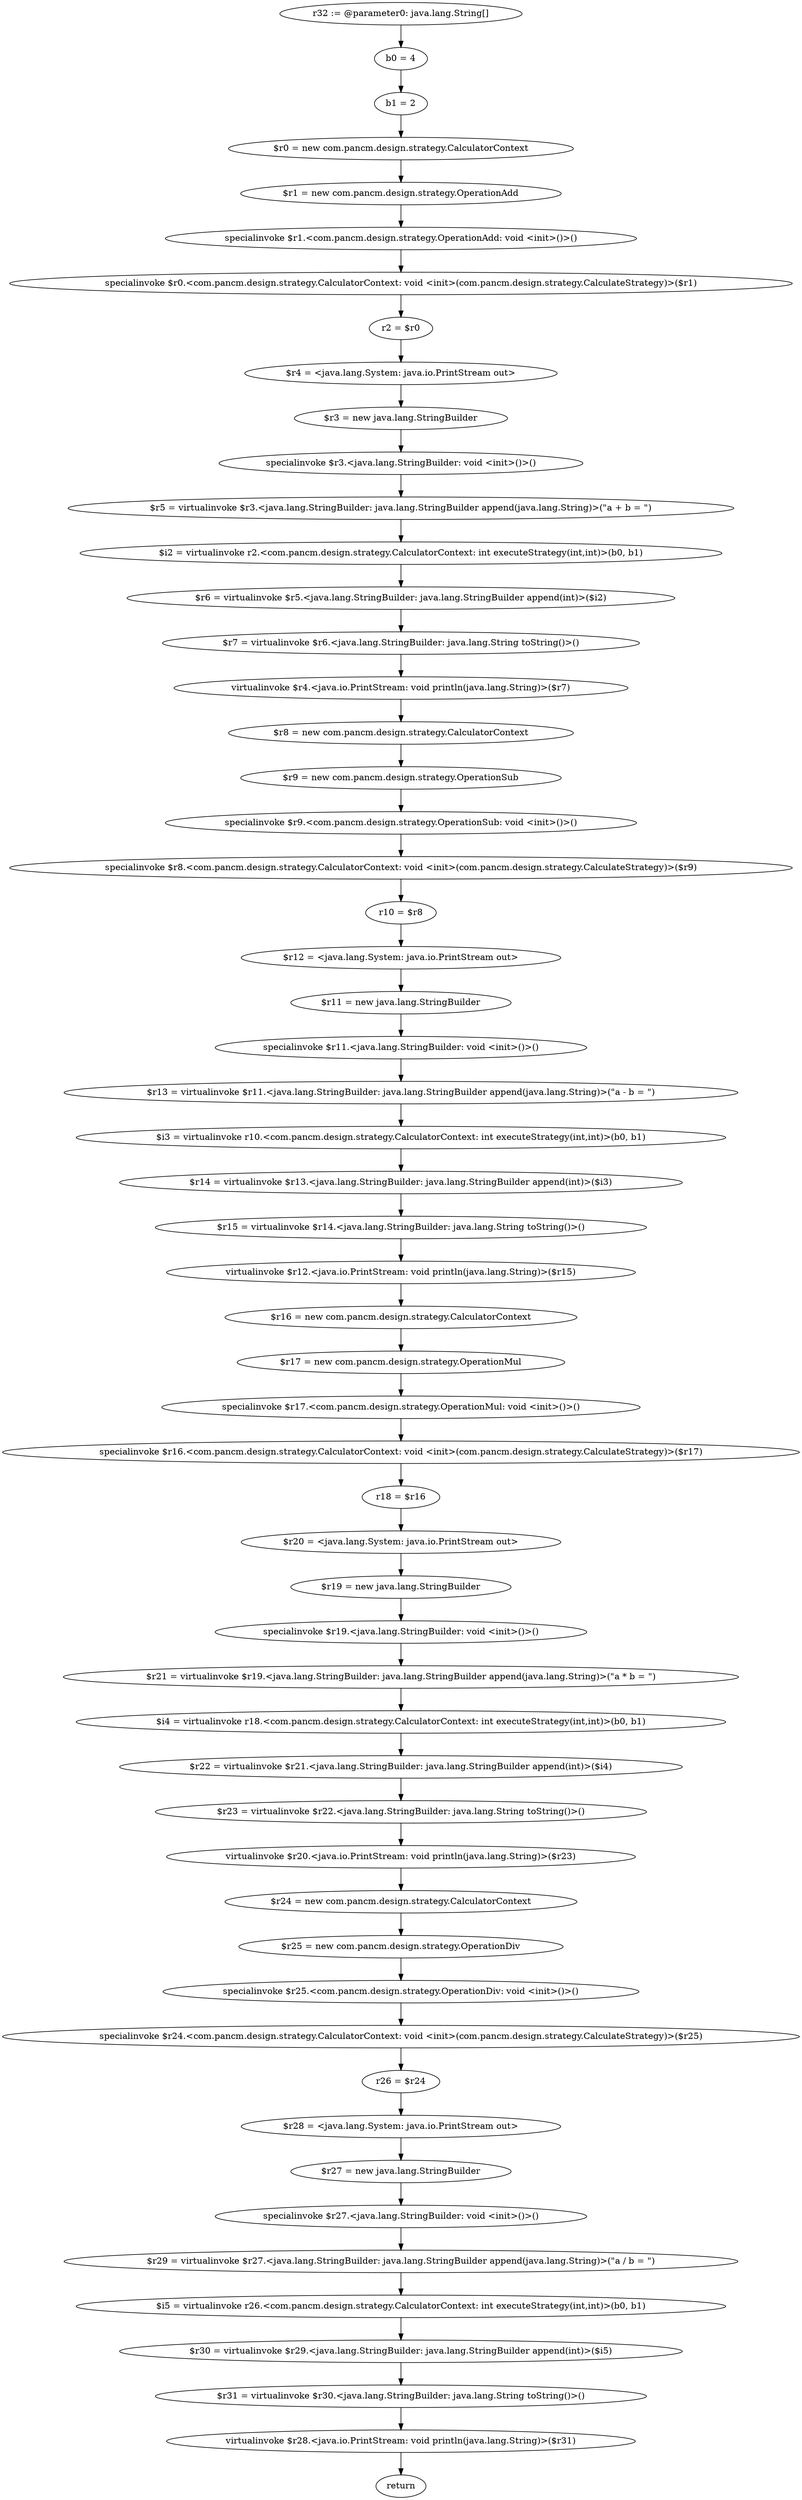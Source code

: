 digraph "unitGraph" {
    "r32 := @parameter0: java.lang.String[]"
    "b0 = 4"
    "b1 = 2"
    "$r0 = new com.pancm.design.strategy.CalculatorContext"
    "$r1 = new com.pancm.design.strategy.OperationAdd"
    "specialinvoke $r1.<com.pancm.design.strategy.OperationAdd: void <init>()>()"
    "specialinvoke $r0.<com.pancm.design.strategy.CalculatorContext: void <init>(com.pancm.design.strategy.CalculateStrategy)>($r1)"
    "r2 = $r0"
    "$r4 = <java.lang.System: java.io.PrintStream out>"
    "$r3 = new java.lang.StringBuilder"
    "specialinvoke $r3.<java.lang.StringBuilder: void <init>()>()"
    "$r5 = virtualinvoke $r3.<java.lang.StringBuilder: java.lang.StringBuilder append(java.lang.String)>(\"a + b = \")"
    "$i2 = virtualinvoke r2.<com.pancm.design.strategy.CalculatorContext: int executeStrategy(int,int)>(b0, b1)"
    "$r6 = virtualinvoke $r5.<java.lang.StringBuilder: java.lang.StringBuilder append(int)>($i2)"
    "$r7 = virtualinvoke $r6.<java.lang.StringBuilder: java.lang.String toString()>()"
    "virtualinvoke $r4.<java.io.PrintStream: void println(java.lang.String)>($r7)"
    "$r8 = new com.pancm.design.strategy.CalculatorContext"
    "$r9 = new com.pancm.design.strategy.OperationSub"
    "specialinvoke $r9.<com.pancm.design.strategy.OperationSub: void <init>()>()"
    "specialinvoke $r8.<com.pancm.design.strategy.CalculatorContext: void <init>(com.pancm.design.strategy.CalculateStrategy)>($r9)"
    "r10 = $r8"
    "$r12 = <java.lang.System: java.io.PrintStream out>"
    "$r11 = new java.lang.StringBuilder"
    "specialinvoke $r11.<java.lang.StringBuilder: void <init>()>()"
    "$r13 = virtualinvoke $r11.<java.lang.StringBuilder: java.lang.StringBuilder append(java.lang.String)>(\"a - b = \")"
    "$i3 = virtualinvoke r10.<com.pancm.design.strategy.CalculatorContext: int executeStrategy(int,int)>(b0, b1)"
    "$r14 = virtualinvoke $r13.<java.lang.StringBuilder: java.lang.StringBuilder append(int)>($i3)"
    "$r15 = virtualinvoke $r14.<java.lang.StringBuilder: java.lang.String toString()>()"
    "virtualinvoke $r12.<java.io.PrintStream: void println(java.lang.String)>($r15)"
    "$r16 = new com.pancm.design.strategy.CalculatorContext"
    "$r17 = new com.pancm.design.strategy.OperationMul"
    "specialinvoke $r17.<com.pancm.design.strategy.OperationMul: void <init>()>()"
    "specialinvoke $r16.<com.pancm.design.strategy.CalculatorContext: void <init>(com.pancm.design.strategy.CalculateStrategy)>($r17)"
    "r18 = $r16"
    "$r20 = <java.lang.System: java.io.PrintStream out>"
    "$r19 = new java.lang.StringBuilder"
    "specialinvoke $r19.<java.lang.StringBuilder: void <init>()>()"
    "$r21 = virtualinvoke $r19.<java.lang.StringBuilder: java.lang.StringBuilder append(java.lang.String)>(\"a * b = \")"
    "$i4 = virtualinvoke r18.<com.pancm.design.strategy.CalculatorContext: int executeStrategy(int,int)>(b0, b1)"
    "$r22 = virtualinvoke $r21.<java.lang.StringBuilder: java.lang.StringBuilder append(int)>($i4)"
    "$r23 = virtualinvoke $r22.<java.lang.StringBuilder: java.lang.String toString()>()"
    "virtualinvoke $r20.<java.io.PrintStream: void println(java.lang.String)>($r23)"
    "$r24 = new com.pancm.design.strategy.CalculatorContext"
    "$r25 = new com.pancm.design.strategy.OperationDiv"
    "specialinvoke $r25.<com.pancm.design.strategy.OperationDiv: void <init>()>()"
    "specialinvoke $r24.<com.pancm.design.strategy.CalculatorContext: void <init>(com.pancm.design.strategy.CalculateStrategy)>($r25)"
    "r26 = $r24"
    "$r28 = <java.lang.System: java.io.PrintStream out>"
    "$r27 = new java.lang.StringBuilder"
    "specialinvoke $r27.<java.lang.StringBuilder: void <init>()>()"
    "$r29 = virtualinvoke $r27.<java.lang.StringBuilder: java.lang.StringBuilder append(java.lang.String)>(\"a / b = \")"
    "$i5 = virtualinvoke r26.<com.pancm.design.strategy.CalculatorContext: int executeStrategy(int,int)>(b0, b1)"
    "$r30 = virtualinvoke $r29.<java.lang.StringBuilder: java.lang.StringBuilder append(int)>($i5)"
    "$r31 = virtualinvoke $r30.<java.lang.StringBuilder: java.lang.String toString()>()"
    "virtualinvoke $r28.<java.io.PrintStream: void println(java.lang.String)>($r31)"
    "return"
    "r32 := @parameter0: java.lang.String[]"->"b0 = 4";
    "b0 = 4"->"b1 = 2";
    "b1 = 2"->"$r0 = new com.pancm.design.strategy.CalculatorContext";
    "$r0 = new com.pancm.design.strategy.CalculatorContext"->"$r1 = new com.pancm.design.strategy.OperationAdd";
    "$r1 = new com.pancm.design.strategy.OperationAdd"->"specialinvoke $r1.<com.pancm.design.strategy.OperationAdd: void <init>()>()";
    "specialinvoke $r1.<com.pancm.design.strategy.OperationAdd: void <init>()>()"->"specialinvoke $r0.<com.pancm.design.strategy.CalculatorContext: void <init>(com.pancm.design.strategy.CalculateStrategy)>($r1)";
    "specialinvoke $r0.<com.pancm.design.strategy.CalculatorContext: void <init>(com.pancm.design.strategy.CalculateStrategy)>($r1)"->"r2 = $r0";
    "r2 = $r0"->"$r4 = <java.lang.System: java.io.PrintStream out>";
    "$r4 = <java.lang.System: java.io.PrintStream out>"->"$r3 = new java.lang.StringBuilder";
    "$r3 = new java.lang.StringBuilder"->"specialinvoke $r3.<java.lang.StringBuilder: void <init>()>()";
    "specialinvoke $r3.<java.lang.StringBuilder: void <init>()>()"->"$r5 = virtualinvoke $r3.<java.lang.StringBuilder: java.lang.StringBuilder append(java.lang.String)>(\"a + b = \")";
    "$r5 = virtualinvoke $r3.<java.lang.StringBuilder: java.lang.StringBuilder append(java.lang.String)>(\"a + b = \")"->"$i2 = virtualinvoke r2.<com.pancm.design.strategy.CalculatorContext: int executeStrategy(int,int)>(b0, b1)";
    "$i2 = virtualinvoke r2.<com.pancm.design.strategy.CalculatorContext: int executeStrategy(int,int)>(b0, b1)"->"$r6 = virtualinvoke $r5.<java.lang.StringBuilder: java.lang.StringBuilder append(int)>($i2)";
    "$r6 = virtualinvoke $r5.<java.lang.StringBuilder: java.lang.StringBuilder append(int)>($i2)"->"$r7 = virtualinvoke $r6.<java.lang.StringBuilder: java.lang.String toString()>()";
    "$r7 = virtualinvoke $r6.<java.lang.StringBuilder: java.lang.String toString()>()"->"virtualinvoke $r4.<java.io.PrintStream: void println(java.lang.String)>($r7)";
    "virtualinvoke $r4.<java.io.PrintStream: void println(java.lang.String)>($r7)"->"$r8 = new com.pancm.design.strategy.CalculatorContext";
    "$r8 = new com.pancm.design.strategy.CalculatorContext"->"$r9 = new com.pancm.design.strategy.OperationSub";
    "$r9 = new com.pancm.design.strategy.OperationSub"->"specialinvoke $r9.<com.pancm.design.strategy.OperationSub: void <init>()>()";
    "specialinvoke $r9.<com.pancm.design.strategy.OperationSub: void <init>()>()"->"specialinvoke $r8.<com.pancm.design.strategy.CalculatorContext: void <init>(com.pancm.design.strategy.CalculateStrategy)>($r9)";
    "specialinvoke $r8.<com.pancm.design.strategy.CalculatorContext: void <init>(com.pancm.design.strategy.CalculateStrategy)>($r9)"->"r10 = $r8";
    "r10 = $r8"->"$r12 = <java.lang.System: java.io.PrintStream out>";
    "$r12 = <java.lang.System: java.io.PrintStream out>"->"$r11 = new java.lang.StringBuilder";
    "$r11 = new java.lang.StringBuilder"->"specialinvoke $r11.<java.lang.StringBuilder: void <init>()>()";
    "specialinvoke $r11.<java.lang.StringBuilder: void <init>()>()"->"$r13 = virtualinvoke $r11.<java.lang.StringBuilder: java.lang.StringBuilder append(java.lang.String)>(\"a - b = \")";
    "$r13 = virtualinvoke $r11.<java.lang.StringBuilder: java.lang.StringBuilder append(java.lang.String)>(\"a - b = \")"->"$i3 = virtualinvoke r10.<com.pancm.design.strategy.CalculatorContext: int executeStrategy(int,int)>(b0, b1)";
    "$i3 = virtualinvoke r10.<com.pancm.design.strategy.CalculatorContext: int executeStrategy(int,int)>(b0, b1)"->"$r14 = virtualinvoke $r13.<java.lang.StringBuilder: java.lang.StringBuilder append(int)>($i3)";
    "$r14 = virtualinvoke $r13.<java.lang.StringBuilder: java.lang.StringBuilder append(int)>($i3)"->"$r15 = virtualinvoke $r14.<java.lang.StringBuilder: java.lang.String toString()>()";
    "$r15 = virtualinvoke $r14.<java.lang.StringBuilder: java.lang.String toString()>()"->"virtualinvoke $r12.<java.io.PrintStream: void println(java.lang.String)>($r15)";
    "virtualinvoke $r12.<java.io.PrintStream: void println(java.lang.String)>($r15)"->"$r16 = new com.pancm.design.strategy.CalculatorContext";
    "$r16 = new com.pancm.design.strategy.CalculatorContext"->"$r17 = new com.pancm.design.strategy.OperationMul";
    "$r17 = new com.pancm.design.strategy.OperationMul"->"specialinvoke $r17.<com.pancm.design.strategy.OperationMul: void <init>()>()";
    "specialinvoke $r17.<com.pancm.design.strategy.OperationMul: void <init>()>()"->"specialinvoke $r16.<com.pancm.design.strategy.CalculatorContext: void <init>(com.pancm.design.strategy.CalculateStrategy)>($r17)";
    "specialinvoke $r16.<com.pancm.design.strategy.CalculatorContext: void <init>(com.pancm.design.strategy.CalculateStrategy)>($r17)"->"r18 = $r16";
    "r18 = $r16"->"$r20 = <java.lang.System: java.io.PrintStream out>";
    "$r20 = <java.lang.System: java.io.PrintStream out>"->"$r19 = new java.lang.StringBuilder";
    "$r19 = new java.lang.StringBuilder"->"specialinvoke $r19.<java.lang.StringBuilder: void <init>()>()";
    "specialinvoke $r19.<java.lang.StringBuilder: void <init>()>()"->"$r21 = virtualinvoke $r19.<java.lang.StringBuilder: java.lang.StringBuilder append(java.lang.String)>(\"a * b = \")";
    "$r21 = virtualinvoke $r19.<java.lang.StringBuilder: java.lang.StringBuilder append(java.lang.String)>(\"a * b = \")"->"$i4 = virtualinvoke r18.<com.pancm.design.strategy.CalculatorContext: int executeStrategy(int,int)>(b0, b1)";
    "$i4 = virtualinvoke r18.<com.pancm.design.strategy.CalculatorContext: int executeStrategy(int,int)>(b0, b1)"->"$r22 = virtualinvoke $r21.<java.lang.StringBuilder: java.lang.StringBuilder append(int)>($i4)";
    "$r22 = virtualinvoke $r21.<java.lang.StringBuilder: java.lang.StringBuilder append(int)>($i4)"->"$r23 = virtualinvoke $r22.<java.lang.StringBuilder: java.lang.String toString()>()";
    "$r23 = virtualinvoke $r22.<java.lang.StringBuilder: java.lang.String toString()>()"->"virtualinvoke $r20.<java.io.PrintStream: void println(java.lang.String)>($r23)";
    "virtualinvoke $r20.<java.io.PrintStream: void println(java.lang.String)>($r23)"->"$r24 = new com.pancm.design.strategy.CalculatorContext";
    "$r24 = new com.pancm.design.strategy.CalculatorContext"->"$r25 = new com.pancm.design.strategy.OperationDiv";
    "$r25 = new com.pancm.design.strategy.OperationDiv"->"specialinvoke $r25.<com.pancm.design.strategy.OperationDiv: void <init>()>()";
    "specialinvoke $r25.<com.pancm.design.strategy.OperationDiv: void <init>()>()"->"specialinvoke $r24.<com.pancm.design.strategy.CalculatorContext: void <init>(com.pancm.design.strategy.CalculateStrategy)>($r25)";
    "specialinvoke $r24.<com.pancm.design.strategy.CalculatorContext: void <init>(com.pancm.design.strategy.CalculateStrategy)>($r25)"->"r26 = $r24";
    "r26 = $r24"->"$r28 = <java.lang.System: java.io.PrintStream out>";
    "$r28 = <java.lang.System: java.io.PrintStream out>"->"$r27 = new java.lang.StringBuilder";
    "$r27 = new java.lang.StringBuilder"->"specialinvoke $r27.<java.lang.StringBuilder: void <init>()>()";
    "specialinvoke $r27.<java.lang.StringBuilder: void <init>()>()"->"$r29 = virtualinvoke $r27.<java.lang.StringBuilder: java.lang.StringBuilder append(java.lang.String)>(\"a / b = \")";
    "$r29 = virtualinvoke $r27.<java.lang.StringBuilder: java.lang.StringBuilder append(java.lang.String)>(\"a / b = \")"->"$i5 = virtualinvoke r26.<com.pancm.design.strategy.CalculatorContext: int executeStrategy(int,int)>(b0, b1)";
    "$i5 = virtualinvoke r26.<com.pancm.design.strategy.CalculatorContext: int executeStrategy(int,int)>(b0, b1)"->"$r30 = virtualinvoke $r29.<java.lang.StringBuilder: java.lang.StringBuilder append(int)>($i5)";
    "$r30 = virtualinvoke $r29.<java.lang.StringBuilder: java.lang.StringBuilder append(int)>($i5)"->"$r31 = virtualinvoke $r30.<java.lang.StringBuilder: java.lang.String toString()>()";
    "$r31 = virtualinvoke $r30.<java.lang.StringBuilder: java.lang.String toString()>()"->"virtualinvoke $r28.<java.io.PrintStream: void println(java.lang.String)>($r31)";
    "virtualinvoke $r28.<java.io.PrintStream: void println(java.lang.String)>($r31)"->"return";
}
